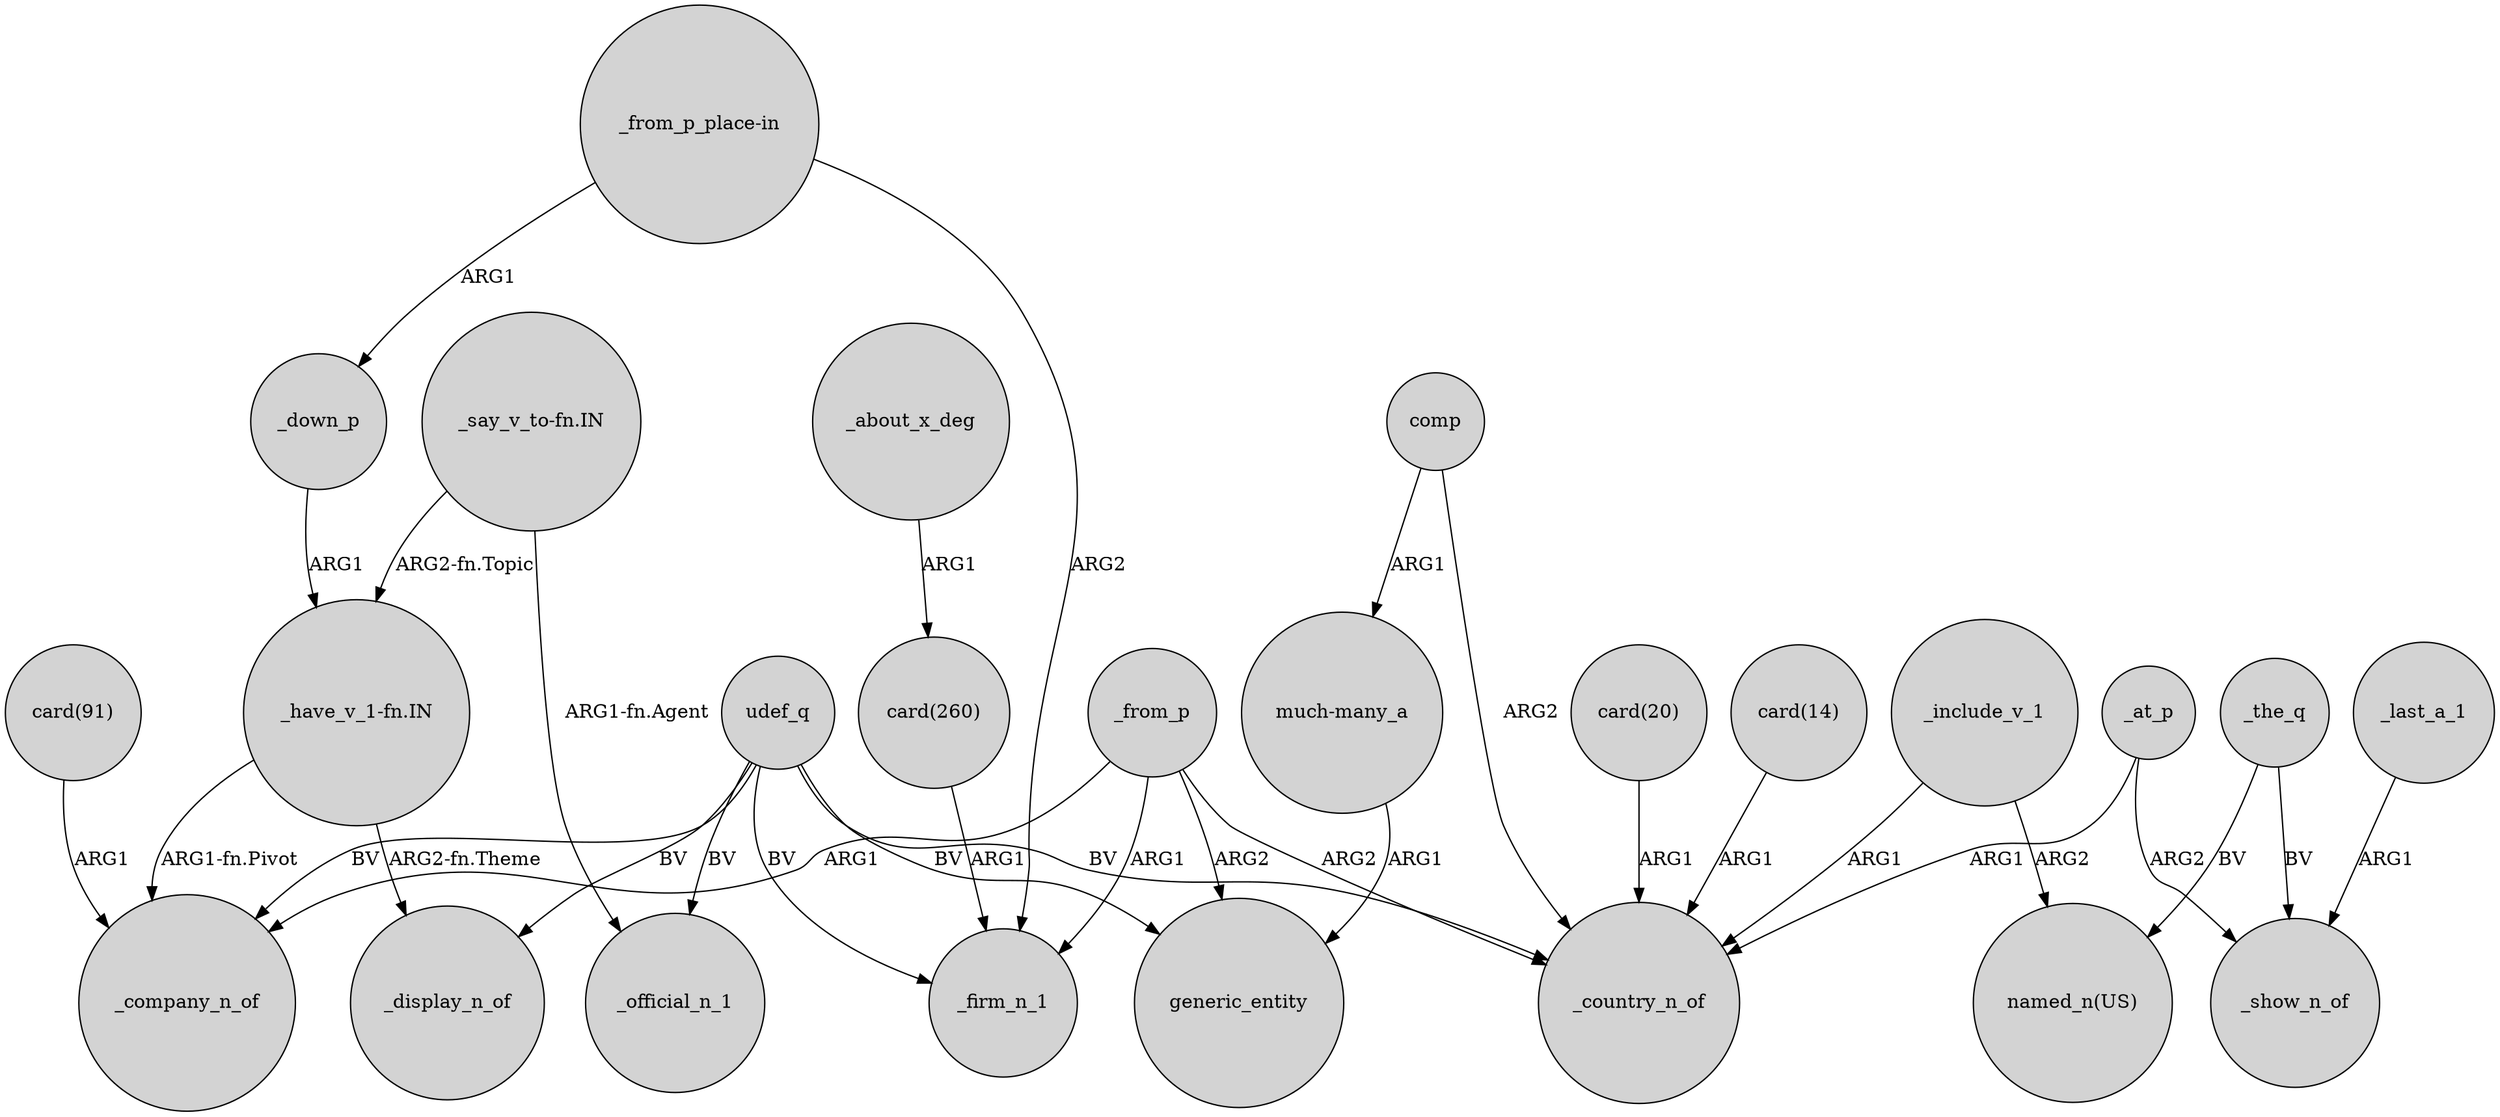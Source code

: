 digraph {
	node [shape=circle style=filled]
	_down_p -> "_have_v_1-fn.IN" [label=ARG1]
	_from_p -> _firm_n_1 [label=ARG1]
	udef_q -> generic_entity [label=BV]
	"much-many_a" -> generic_entity [label=ARG1]
	"_say_v_to-fn.IN" -> _official_n_1 [label="ARG1-fn.Agent"]
	"card(14)" -> _country_n_of [label=ARG1]
	_from_p -> _country_n_of [label=ARG2]
	udef_q -> _firm_n_1 [label=BV]
	_from_p -> generic_entity [label=ARG2]
	udef_q -> _display_n_of [label=BV]
	"card(20)" -> _country_n_of [label=ARG1]
	comp -> _country_n_of [label=ARG2]
	_the_q -> "named_n(US)" [label=BV]
	_at_p -> _show_n_of [label=ARG2]
	udef_q -> _country_n_of [label=BV]
	comp -> "much-many_a" [label=ARG1]
	udef_q -> _official_n_1 [label=BV]
	_last_a_1 -> _show_n_of [label=ARG1]
	"_from_p_place-in" -> _firm_n_1 [label=ARG2]
	_about_x_deg -> "card(260)" [label=ARG1]
	"_from_p_place-in" -> _down_p [label=ARG1]
	"_say_v_to-fn.IN" -> "_have_v_1-fn.IN" [label="ARG2-fn.Topic"]
	_from_p -> _company_n_of [label=ARG1]
	_include_v_1 -> "named_n(US)" [label=ARG2]
	udef_q -> _company_n_of [label=BV]
	"_have_v_1-fn.IN" -> _company_n_of [label="ARG1-fn.Pivot"]
	"_have_v_1-fn.IN" -> _display_n_of [label="ARG2-fn.Theme"]
	"card(260)" -> _firm_n_1 [label=ARG1]
	"card(91)" -> _company_n_of [label=ARG1]
	_include_v_1 -> _country_n_of [label=ARG1]
	_the_q -> _show_n_of [label=BV]
	_at_p -> _country_n_of [label=ARG1]
}

